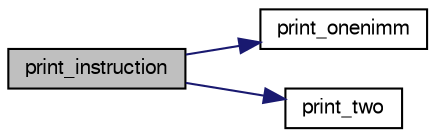 digraph "print_instruction"
{
  edge [fontname="FreeSans",fontsize="10",labelfontname="FreeSans",labelfontsize="10"];
  node [fontname="FreeSans",fontsize="10",shape=record];
  rankdir="LR";
  Node1 [label="print_instruction",height=0.2,width=0.4,color="black", fillcolor="grey75", style="filled" fontcolor="black"];
  Node1 -> Node2 [color="midnightblue",fontsize="10",style="solid",fontname="FreeSans"];
  Node2 [label="print_onenimm",height=0.2,width=0.4,color="black", fillcolor="white", style="filled",URL="$instruction_8c.html#a565009e44447ebfc415033b22cd1c686",tooltip="Impression d&#39;une instruction avec 1 arguments. "];
  Node1 -> Node3 [color="midnightblue",fontsize="10",style="solid",fontname="FreeSans"];
  Node3 [label="print_two",height=0.2,width=0.4,color="black", fillcolor="white", style="filled",URL="$instruction_8c.html#ac6005445c4b237f95e9380172baa4dde",tooltip="Impression d&#39;une instruction avec 2 arguments. "];
}

